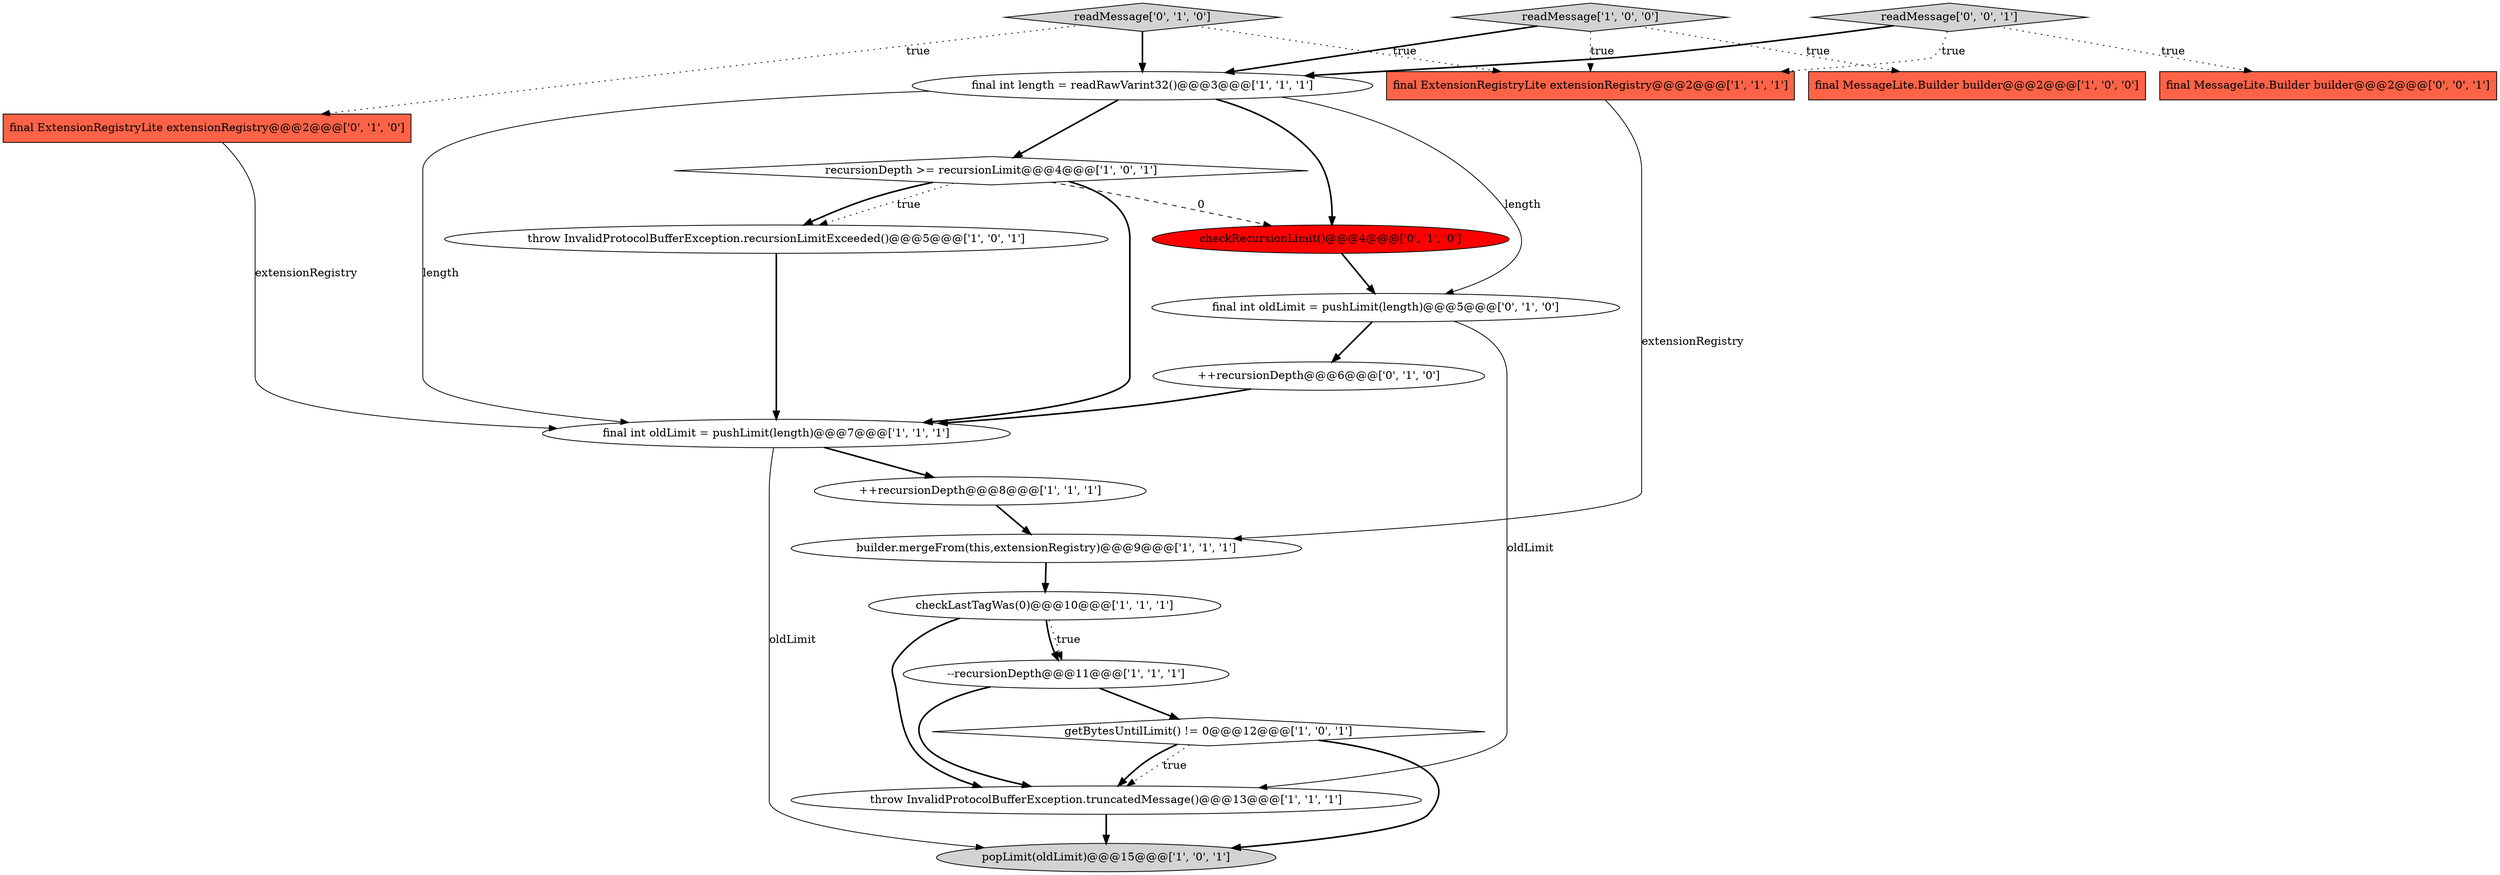 digraph {
16 [style = filled, label = "readMessage['0', '1', '0']", fillcolor = lightgray, shape = diamond image = "AAA0AAABBB2BBB"];
11 [style = filled, label = "recursionDepth >= recursionLimit@@@4@@@['1', '0', '1']", fillcolor = white, shape = diamond image = "AAA0AAABBB1BBB"];
5 [style = filled, label = "builder.mergeFrom(this,extensionRegistry)@@@9@@@['1', '1', '1']", fillcolor = white, shape = ellipse image = "AAA0AAABBB1BBB"];
7 [style = filled, label = "popLimit(oldLimit)@@@15@@@['1', '0', '1']", fillcolor = lightgray, shape = ellipse image = "AAA0AAABBB1BBB"];
15 [style = filled, label = "final int oldLimit = pushLimit(length)@@@5@@@['0', '1', '0']", fillcolor = white, shape = ellipse image = "AAA0AAABBB2BBB"];
8 [style = filled, label = "throw InvalidProtocolBufferException.truncatedMessage()@@@13@@@['1', '1', '1']", fillcolor = white, shape = ellipse image = "AAA0AAABBB1BBB"];
19 [style = filled, label = "readMessage['0', '0', '1']", fillcolor = lightgray, shape = diamond image = "AAA0AAABBB3BBB"];
2 [style = filled, label = "final int oldLimit = pushLimit(length)@@@7@@@['1', '1', '1']", fillcolor = white, shape = ellipse image = "AAA0AAABBB1BBB"];
20 [style = filled, label = "final MessageLite.Builder builder@@@2@@@['0', '0', '1']", fillcolor = tomato, shape = box image = "AAA0AAABBB3BBB"];
1 [style = filled, label = "final ExtensionRegistryLite extensionRegistry@@@2@@@['1', '1', '1']", fillcolor = tomato, shape = box image = "AAA0AAABBB1BBB"];
4 [style = filled, label = "++recursionDepth@@@8@@@['1', '1', '1']", fillcolor = white, shape = ellipse image = "AAA0AAABBB1BBB"];
18 [style = filled, label = "++recursionDepth@@@6@@@['0', '1', '0']", fillcolor = white, shape = ellipse image = "AAA0AAABBB2BBB"];
6 [style = filled, label = "checkLastTagWas(0)@@@10@@@['1', '1', '1']", fillcolor = white, shape = ellipse image = "AAA0AAABBB1BBB"];
14 [style = filled, label = "checkRecursionLimit()@@@4@@@['0', '1', '0']", fillcolor = red, shape = ellipse image = "AAA1AAABBB2BBB"];
9 [style = filled, label = "throw InvalidProtocolBufferException.recursionLimitExceeded()@@@5@@@['1', '0', '1']", fillcolor = white, shape = ellipse image = "AAA0AAABBB1BBB"];
10 [style = filled, label = "getBytesUntilLimit() != 0@@@12@@@['1', '0', '1']", fillcolor = white, shape = diamond image = "AAA0AAABBB1BBB"];
0 [style = filled, label = "final MessageLite.Builder builder@@@2@@@['1', '0', '0']", fillcolor = tomato, shape = box image = "AAA0AAABBB1BBB"];
12 [style = filled, label = "readMessage['1', '0', '0']", fillcolor = lightgray, shape = diamond image = "AAA0AAABBB1BBB"];
3 [style = filled, label = "--recursionDepth@@@11@@@['1', '1', '1']", fillcolor = white, shape = ellipse image = "AAA0AAABBB1BBB"];
13 [style = filled, label = "final int length = readRawVarint32()@@@3@@@['1', '1', '1']", fillcolor = white, shape = ellipse image = "AAA0AAABBB1BBB"];
17 [style = filled, label = "final ExtensionRegistryLite extensionRegistry@@@2@@@['0', '1', '0']", fillcolor = tomato, shape = box image = "AAA0AAABBB2BBB"];
6->3 [style = bold, label=""];
10->8 [style = dotted, label="true"];
19->1 [style = dotted, label="true"];
16->13 [style = bold, label=""];
13->15 [style = solid, label="length"];
9->2 [style = bold, label=""];
19->20 [style = dotted, label="true"];
15->8 [style = solid, label="oldLimit"];
16->17 [style = dotted, label="true"];
12->1 [style = dotted, label="true"];
11->9 [style = dotted, label="true"];
18->2 [style = bold, label=""];
11->9 [style = bold, label=""];
2->7 [style = solid, label="oldLimit"];
2->4 [style = bold, label=""];
13->11 [style = bold, label=""];
10->7 [style = bold, label=""];
15->18 [style = bold, label=""];
11->2 [style = bold, label=""];
13->2 [style = solid, label="length"];
8->7 [style = bold, label=""];
3->10 [style = bold, label=""];
12->13 [style = bold, label=""];
1->5 [style = solid, label="extensionRegistry"];
5->6 [style = bold, label=""];
10->8 [style = bold, label=""];
19->13 [style = bold, label=""];
16->1 [style = dotted, label="true"];
17->2 [style = solid, label="extensionRegistry"];
3->8 [style = bold, label=""];
11->14 [style = dashed, label="0"];
6->8 [style = bold, label=""];
12->0 [style = dotted, label="true"];
14->15 [style = bold, label=""];
6->3 [style = dotted, label="true"];
4->5 [style = bold, label=""];
13->14 [style = bold, label=""];
}

